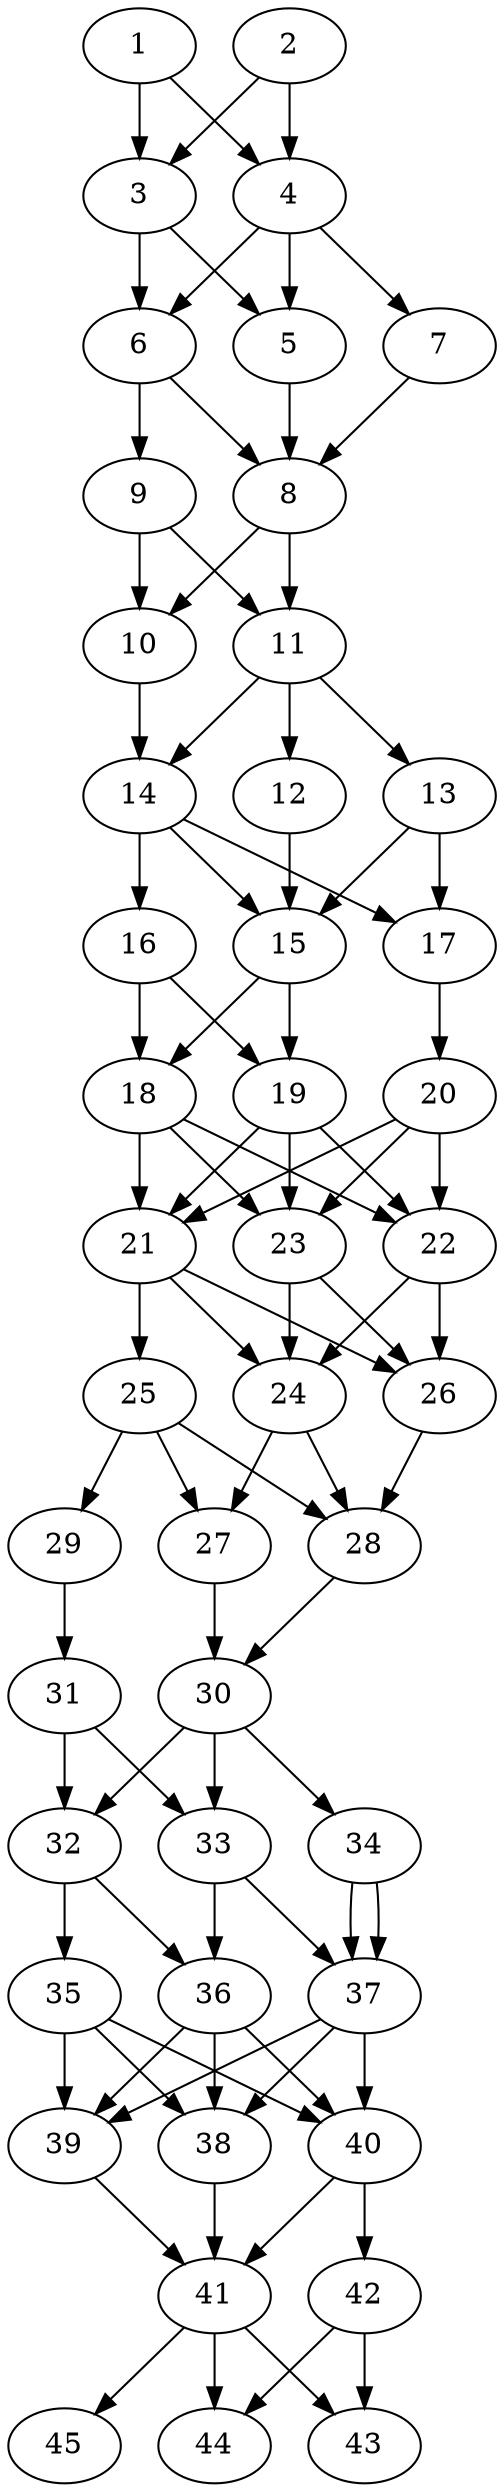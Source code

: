 // DAG automatically generated by daggen at Thu Oct  3 14:07:24 2019
// ./daggen --dot -n 45 --ccr 0.5 --fat 0.3 --regular 0.7 --density 0.9 --mindata 5242880 --maxdata 52428800 
digraph G {
  1 [size="99725312", alpha="0.13", expect_size="49862656"] 
  1 -> 3 [size ="49862656"]
  1 -> 4 [size ="49862656"]
  2 [size="41117696", alpha="0.08", expect_size="20558848"] 
  2 -> 3 [size ="20558848"]
  2 -> 4 [size ="20558848"]
  3 [size="44949504", alpha="0.16", expect_size="22474752"] 
  3 -> 5 [size ="22474752"]
  3 -> 6 [size ="22474752"]
  4 [size="22521856", alpha="0.19", expect_size="11260928"] 
  4 -> 5 [size ="11260928"]
  4 -> 6 [size ="11260928"]
  4 -> 7 [size ="11260928"]
  5 [size="22865920", alpha="0.05", expect_size="11432960"] 
  5 -> 8 [size ="11432960"]
  6 [size="32159744", alpha="0.07", expect_size="16079872"] 
  6 -> 8 [size ="16079872"]
  6 -> 9 [size ="16079872"]
  7 [size="49332224", alpha="0.19", expect_size="24666112"] 
  7 -> 8 [size ="24666112"]
  8 [size="19761152", alpha="0.14", expect_size="9880576"] 
  8 -> 10 [size ="9880576"]
  8 -> 11 [size ="9880576"]
  9 [size="73406464", alpha="0.11", expect_size="36703232"] 
  9 -> 10 [size ="36703232"]
  9 -> 11 [size ="36703232"]
  10 [size="37556224", alpha="0.19", expect_size="18778112"] 
  10 -> 14 [size ="18778112"]
  11 [size="31920128", alpha="0.05", expect_size="15960064"] 
  11 -> 12 [size ="15960064"]
  11 -> 13 [size ="15960064"]
  11 -> 14 [size ="15960064"]
  12 [size="94992384", alpha="0.12", expect_size="47496192"] 
  12 -> 15 [size ="47496192"]
  13 [size="40175616", alpha="0.03", expect_size="20087808"] 
  13 -> 15 [size ="20087808"]
  13 -> 17 [size ="20087808"]
  14 [size="23578624", alpha="0.03", expect_size="11789312"] 
  14 -> 15 [size ="11789312"]
  14 -> 16 [size ="11789312"]
  14 -> 17 [size ="11789312"]
  15 [size="18341888", alpha="0.10", expect_size="9170944"] 
  15 -> 18 [size ="9170944"]
  15 -> 19 [size ="9170944"]
  16 [size="43239424", alpha="0.10", expect_size="21619712"] 
  16 -> 18 [size ="21619712"]
  16 -> 19 [size ="21619712"]
  17 [size="75919360", alpha="0.03", expect_size="37959680"] 
  17 -> 20 [size ="37959680"]
  18 [size="70729728", alpha="0.12", expect_size="35364864"] 
  18 -> 21 [size ="35364864"]
  18 -> 22 [size ="35364864"]
  18 -> 23 [size ="35364864"]
  19 [size="42924032", alpha="0.06", expect_size="21462016"] 
  19 -> 21 [size ="21462016"]
  19 -> 22 [size ="21462016"]
  19 -> 23 [size ="21462016"]
  20 [size="95059968", alpha="0.17", expect_size="47529984"] 
  20 -> 21 [size ="47529984"]
  20 -> 22 [size ="47529984"]
  20 -> 23 [size ="47529984"]
  21 [size="91863040", alpha="0.07", expect_size="45931520"] 
  21 -> 24 [size ="45931520"]
  21 -> 25 [size ="45931520"]
  21 -> 26 [size ="45931520"]
  22 [size="23310336", alpha="0.03", expect_size="11655168"] 
  22 -> 24 [size ="11655168"]
  22 -> 26 [size ="11655168"]
  23 [size="80027648", alpha="0.07", expect_size="40013824"] 
  23 -> 24 [size ="40013824"]
  23 -> 26 [size ="40013824"]
  24 [size="92047360", alpha="0.13", expect_size="46023680"] 
  24 -> 27 [size ="46023680"]
  24 -> 28 [size ="46023680"]
  25 [size="13815808", alpha="0.02", expect_size="6907904"] 
  25 -> 27 [size ="6907904"]
  25 -> 28 [size ="6907904"]
  25 -> 29 [size ="6907904"]
  26 [size="63176704", alpha="0.15", expect_size="31588352"] 
  26 -> 28 [size ="31588352"]
  27 [size="15839232", alpha="0.17", expect_size="7919616"] 
  27 -> 30 [size ="7919616"]
  28 [size="27789312", alpha="0.00", expect_size="13894656"] 
  28 -> 30 [size ="13894656"]
  29 [size="85389312", alpha="0.17", expect_size="42694656"] 
  29 -> 31 [size ="42694656"]
  30 [size="21248000", alpha="0.00", expect_size="10624000"] 
  30 -> 32 [size ="10624000"]
  30 -> 33 [size ="10624000"]
  30 -> 34 [size ="10624000"]
  31 [size="102889472", alpha="0.07", expect_size="51444736"] 
  31 -> 32 [size ="51444736"]
  31 -> 33 [size ="51444736"]
  32 [size="42067968", alpha="0.12", expect_size="21033984"] 
  32 -> 35 [size ="21033984"]
  32 -> 36 [size ="21033984"]
  33 [size="58159104", alpha="0.04", expect_size="29079552"] 
  33 -> 36 [size ="29079552"]
  33 -> 37 [size ="29079552"]
  34 [size="91256832", alpha="0.18", expect_size="45628416"] 
  34 -> 37 [size ="45628416"]
  34 -> 37 [size ="45628416"]
  35 [size="59025408", alpha="0.14", expect_size="29512704"] 
  35 -> 38 [size ="29512704"]
  35 -> 39 [size ="29512704"]
  35 -> 40 [size ="29512704"]
  36 [size="68218880", alpha="0.16", expect_size="34109440"] 
  36 -> 38 [size ="34109440"]
  36 -> 39 [size ="34109440"]
  36 -> 40 [size ="34109440"]
  37 [size="46139392", alpha="0.13", expect_size="23069696"] 
  37 -> 38 [size ="23069696"]
  37 -> 39 [size ="23069696"]
  37 -> 40 [size ="23069696"]
  38 [size="31633408", alpha="0.03", expect_size="15816704"] 
  38 -> 41 [size ="15816704"]
  39 [size="33980416", alpha="0.19", expect_size="16990208"] 
  39 -> 41 [size ="16990208"]
  40 [size="21725184", alpha="0.13", expect_size="10862592"] 
  40 -> 41 [size ="10862592"]
  40 -> 42 [size ="10862592"]
  41 [size="21944320", alpha="0.04", expect_size="10972160"] 
  41 -> 43 [size ="10972160"]
  41 -> 44 [size ="10972160"]
  41 -> 45 [size ="10972160"]
  42 [size="56074240", alpha="0.19", expect_size="28037120"] 
  42 -> 43 [size ="28037120"]
  42 -> 44 [size ="28037120"]
  43 [size="19873792", alpha="0.08", expect_size="9936896"] 
  44 [size="37410816", alpha="0.14", expect_size="18705408"] 
  45 [size="27406336", alpha="0.01", expect_size="13703168"] 
}
